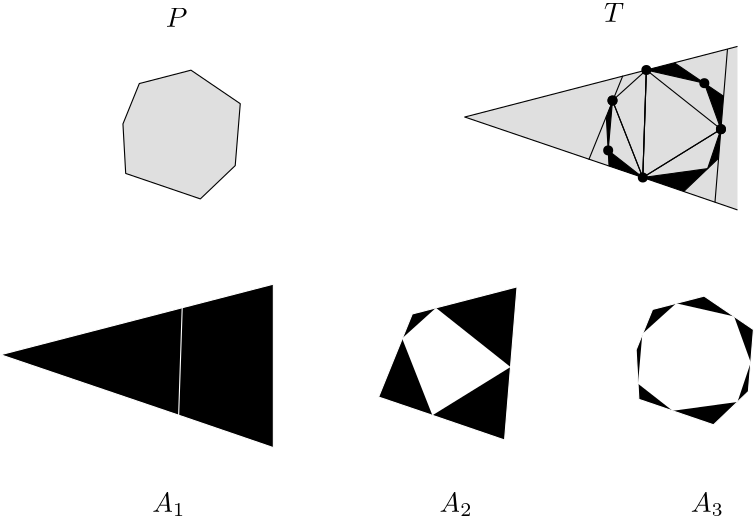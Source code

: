 <?xml version="1.0"?>
<!DOCTYPE ipe SYSTEM "ipe.dtd">
<ipe version="70000" creator="ipe6upgrade">
<info created="D:20061103095156" modified="D:20081104093335"/>
<ipestyle name="ipe6">
<color name="red" value="1 0 0"/>
<color name="green" value="0 1 0"/>
<color name="blue" value="0 0 1"/>
<color name="yellow" value="1 1 0"/>
<color name="gray1" value="0.125"/>
<color name="gray2" value="0.25"/>
<color name="gray3" value="0.375"/>
<color name="gray4" value="0.5"/>
<color name="gray5" value="0.625"/>
<color name="gray6" value="0.75"/>
<color name="gray7" value="0.875"/>
<dashstyle name="dashed" value="[4] 0"/>
<dashstyle name="dotted" value="[1 3] 0"/>
<dashstyle name="dash dotted" value="[4 2 1 2] 0"/>
<dashstyle name="dash dot dotted" value="[4 2 1 2 1 2] 0"/>
<pen name="heavier" value="0.8"/>
<pen name="fat" value="1.2"/>
<pen name="ultrafat" value="2"/>
<textsize name="large" value="\large"/>
<textsize name="Large" value="\Large"/>
<textsize name="LARGE" value="\LARGE"/>
<textsize name="huge" value="\huge"/>
<textsize name="Huge" value="\Huge"/>
<textsize name="small" value="\small"/>
<textsize name="footnote" value="\footnotesize"/>
<textsize name="tiny" value="\tiny"/>
<symbolsize name="small" value="2"/>
<symbolsize name="tiny" value="1.1"/>
<symbolsize name="large" value="5"/>
<arrowsize name="small" value="5"/>
<arrowsize name="tiny" value="3"/>
<arrowsize name="large" value="10"/>
<symbol name="mark/circle(sx)" transformations="translations">
<path fill="sym-stroke">
0.6 0 0 0.6 0 0 e 0.4 0 0 0.4 0 0 e
</path></symbol>
<symbol name="mark/disk(sx)" transformations="translations">
<path fill="sym-stroke">
0.6 0 0 0.6 0 0 e
</path></symbol>
<symbol name="mark/fdisk(sfx)" transformations="translations">
<group><path fill="sym-stroke" fillrule="eofill">
0.6 0 0 0.6 0 0 e 0.4 0 0 0.4 0 0 e
</path><path fill="sym-fill">
0.4 0 0 0.4 0 0 e
</path></group></symbol>
<symbol name="mark/box(sx)" transformations="translations">
<path fill="sym-stroke" fillrule="eofill">
-0.6 -0.6 m 0.6 -0.6 l 0.6 0.6 l -0.6 0.6 l h -0.4 -0.4 m 0.4 -0.4 l 0.4 0.4 l -0.4 0.4 l h</path></symbol>
<symbol name="mark/square(sx)" transformations="translations">
<path fill="sym-stroke">
-0.6 -0.6 m 0.6 -0.6 l 0.6 0.6 l -0.6 0.6 l h</path></symbol>
<symbol name="mark/fsquare(sfx)" transformations="translations">
<group><path fill="sym-stroke" fillrule="eofill">
-0.6 -0.6 m 0.6 -0.6 l 0.6 0.6 l -0.6 0.6 l h-0.4 -0.4 m 0.4 -0.4 l 0.4 0.4 l -0.4 0.4 l h</path><path fill="sym-fill">
-0.4 -0.4 m 0.4 -0.4 l 0.4 0.4 l -0.4 0.4 l h</path></group></symbol>
<symbol name="mark/cross(sx)" transformations="translations">
<group><path fill="sym-stroke">
-0.43 -0.57 m 0.57 0.43 l 0.43 0.57 l -0.57 -0.43 l h</path><path fill="sym-stroke">
-0.43 0.57 m 0.57 -0.43 l 0.43 -0.57 l -0.57 0.43 l h</path>
</group></symbol>
<textstyle name="center" begin="\begin{center}"
end="\end{center}"/>
<textstyle name="itemize" begin="\begin{itemize}"
end="\end{itemize}"/>
<textstyle name="item" begin="\begin{itemize}\item{}"
end="\end{itemize}"/>
</ipestyle>
<page>
<layer name="alpha"/>
<view layers="alpha" active="alpha"/>
<path layer="alpha" pen="normal" matrix="0.72 0 0 0.72 110.565 271.299" fill="gray7">
398.697 194.228 m
262.296 158.926 l
398.697 112.468 l
h
</path>
<path pen="normal" matrix="0.72 0 0 0.72 110.565 271.299" fill="gray7">
351.342 128.686 m
387.434 116.325 l
390.412 152.84 l
393.681 192.93 l
353.122 182.432 l
390.412 152.84 l
h
</path>
<path stroke="black" pen="normal" matrix="0.36 0 0 0.36 296.255 324.805">
271.555 237.233 m
259.06 84.0239 l
</path>
<path stroke="black" pen="normal" matrix="0.36 0 0 0.36 296.255 324.805">
265.016 157.054 m
186.877 108.745 l
251.732 117.623 l
h
</path>
<path pen="normal" matrix="0.72 0 0 0.72 110.565 271.299" fill="gray">
351.342 128.686 m
334.033 142.235 l
336.193 167.172 l
333.094 159.172 l
334.467 134.416 l
h
</path>
<path pen="normal" matrix="0.72 0 0 0.72 110.565 271.299" fill="gray7">
351.342 128.686 m
336.193 167.172 l
353.122 182.432 l
341.28 179.368 l
324.44 137.822 l
h
</path>
<path stroke="black" pen="normal" matrix="0.36 0 0 0.36 296.255 324.805">
190.436 216.238 m
156.578 185.717 l
186.877 108.745 l
h
</path>
<path pen="normal" matrix="0.72 0 0 0.72 110.565 271.299" fill="gray">
390.412 152.84 m
391.753 169.285 l
367.098 186.05 l
353.122 182.432 l
382.108 175.844 l
h
</path>
<path stroke="black" pen="normal" matrix="0.36 0 0 0.36 296.255 324.805">
186.877 108.745 m
190.436 216.238 l
8.78337 169.225 l
h
</path>
<use name="mark/disk(sx)" pos="190.436 216.238" matrix="0.36 0 0 0.36 296.255 324.805" size="normal" stroke="black"/>
<use name="mark/disk(sx)" pos="186.877 108.745" matrix="0.36 0 0 0.36 296.255 324.805" size="normal" stroke="black"/>
<path stroke="black" pen="normal" matrix="0.36 0 0 0.36 296.255 324.805">
190.436 216.238 m
281.587 239.829 l
</path>
<path stroke="black" pen="normal" matrix="0.36 0 0 0.36 296.255 324.805">
186.877 108.745 m
281.587 76.3089 l
</path>
<use name="mark/disk(sx)" pos="265.016 157.054" matrix="0.36 0 0 0.36 296.255 324.805" size="normal" stroke="black"/>
<path stroke="black" pen="normal" matrix="0.36 0 0 0.36 296.255 324.805">
265.016 157.054 m
190.436 216.238 l
186.877 108.745 l
h
</path>
<use name="mark/disk(sx)" pos="156.578 185.717" matrix="0.36 0 0 0.36 296.255 324.805" size="normal" stroke="black"/>
<path stroke="black" pen="normal" matrix="0.36 0 0 0.36 296.255 324.805">
218.389 223.473 m
267.699 189.944 l
</path>
<use name="mark/disk(sx)" pos="248.408 203.061" matrix="0.36 0 0 0.36 296.255 324.805" size="normal" stroke="black"/>
<path stroke="black" pen="normal" matrix="0.36 0 0 0.36 296.255 324.805">
190.436 216.238 m
248.408 203.061 l
265.016 157.054 l
</path>
<path stroke="black" pen="normal" matrix="0.36 0 0 0.36 296.255 324.805">
227.769 94.7401 m
262.65 128.049 l
</path>
<use name="mark/disk(sx)" pos="265.016 157.054" matrix="0.36 0 0 0.36 296.255 324.805" size="normal" stroke="black"/>
<use name="mark/disk(sx)" pos="156.578 185.717" matrix="0.36 0 0 0.36 296.255 324.805" size="normal" stroke="black"/>
<path stroke="black" pen="normal" matrix="0.36 0 0 0.36 296.255 324.805">
150.38 169.717 m
153.126 120.206 l
</path>
<use name="mark/disk(sx)" pos="152.259 135.843" matrix="0.36 0 0 0.36 296.255 324.805" size="normal" stroke="black"/>
<path stroke="black" pen="normal" matrix="0.36 0 0 0.36 296.255 324.805">
156.578 185.717 m
152.259 135.843 l
186.877 108.745 l
h
</path>
<path stroke="black" pen="normal" matrix="0.36 0 0 0.36 122.248 322.14" fill="gray7">
267.699 189.944 m
218.389 223.473 l
166.752 210.109 l
150.38 169.717 l
153.126 120.206 l
227.769 94.7401 l
262.65 128.049 l
h
</path>
<path stroke="black" pen="normal" matrix="0.36 0 0 0.36 296.255 324.805">
166.752 210.109 m
133.072 127.017 l
h
</path>
<path pen="normal" matrix="0.72 0 0 0.72 110.565 271.299" fill="gray">
351.342 128.686 m
334.033 142.235 l
336.193 167.172 l
333.094 159.172 l
334.467 134.416 l
h
</path>
<path stroke="white" pen="normal" matrix="0.72 0 0 0.72 34.815 185.682" fill="gray">
324.44 137.822 m
351.342 128.686 l
387.434 116.325 l
393.681 192.93 l
353.122 182.432 l
341.28 179.368 l
h
</path>
<path pen="normal" matrix="0.72 0 0 0.72 110.565 271.299" fill="gray">
351.342 128.686 m
371.788 121.683 l
389.229 138.338 l
390.412 152.84 l
383.77 133.125 l
h
</path>
<path pen="normal" matrix="0.72 0 0 0.72 34.815 185.682" fill="white">
351.342 128.686 m
390.412 152.84 l
353.122 182.432 l
336.193 167.172 l
351.342 128.686 l
390.412 152.84 l
</path>
<path stroke="white" pen="normal" matrix="0.72 0 0 0.72 121.3 187.309" fill="gray">
334.467 134.416 m
371.788 121.683 l
389.229 138.338 l
391.753 169.285 l
367.098 186.05 l
353.122 182.432 l
341.28 179.368 l
333.094 159.172 l
h
</path>
<path pen="normal" matrix="0.72 0 0 0.72 121.3 187.309" fill="white">
334.033 142.235 m
351.342 128.686 l
383.77 133.125 l
390.412 152.84 l
382.108 175.844 l
353.122 182.432 l
336.193 167.172 l
h
</path>
<path stroke="white" pen="normal" matrix="0.72 0 0 0.72 -56.5296 185.724" fill="gray">
262.296 158.926 m
351.342 128.686 l
398.697 112.468 l
398.697 194.228 l
353.122 182.432 l
h
</path>
<path stroke="white" pen="normal" matrix="0.72 0 0 0.72 -56.5296 185.724" fill="white">
353.122 182.432 m
351.342 128.686 l
h
</path>
<text stroke="black" matrix="0.72 0 0 0.72 92.2308 113.169" pos="131.5 179.066" type="label" transformations="translations" valign="bottom" size="normal">$A_1$</text>
<text stroke="black" matrix="0.72 0 0 0.72 83.6134 102.397" pos="287.092 194.027" type="label" transformations="translations" valign="bottom" size="normal">$A_2$</text>
<text stroke="black" matrix="0.72 0 0 0.72 81.4591 107.424" pos="415.754 187.045" type="label" transformations="translations" valign="bottom" size="normal">$A_3$</text>
<text stroke="black" matrix="0.72 0 0 0.72 74.996 93.7799" pos="162.22 450.554" type="label" transformations="translations" valign="bottom" size="normal">$P$</text>
<text stroke="black" matrix="0.72 0 0 0.72 74.996 93.7799" pos="381.344 453.147" type="label" transformations="translations" valign="bottom" size="normal">$T$</text>
</page>
</ipe>
